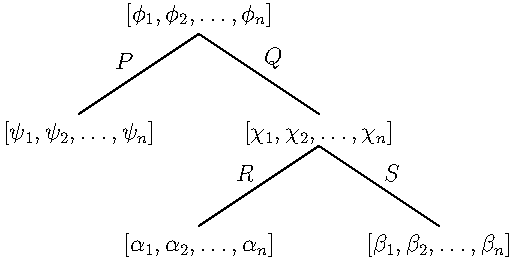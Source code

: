 unitsize(40);

pair branchL = (-1.5,-1);
pair branchR = (1.5,-1);
pair labelDepth = (0,-0.4);

pair rn = (0,0);
pair Pn = rn + branchL;
pair Qn = rn + branchR;
pair Rn = Qn + labelDepth + branchL;
pair Sn = Qn + labelDepth + branchR;

label("$[\phi_1,\phi_2,\ldots,\phi_n]$",rn,N);
draw("$P$",rn--Pn,NW);
draw("$Q$",rn--Qn,NE);
label("$[\psi_1,\psi_2,\ldots,\psi_n]$",Pn,S);
label("$[\chi_1,\chi_2,\ldots,\chi_n]$",Qn,S);
draw("$R$",Qn+labelDepth--Rn,NW);
draw("$S$",Qn+labelDepth--Sn,NE);
label("$[\alpha_1,\alpha_2,\ldots,\alpha_n]$",Rn,S);
label("$[\beta_1,\beta_2,\ldots,\beta_n]$",Sn,S);

shipout(format="pdf");
